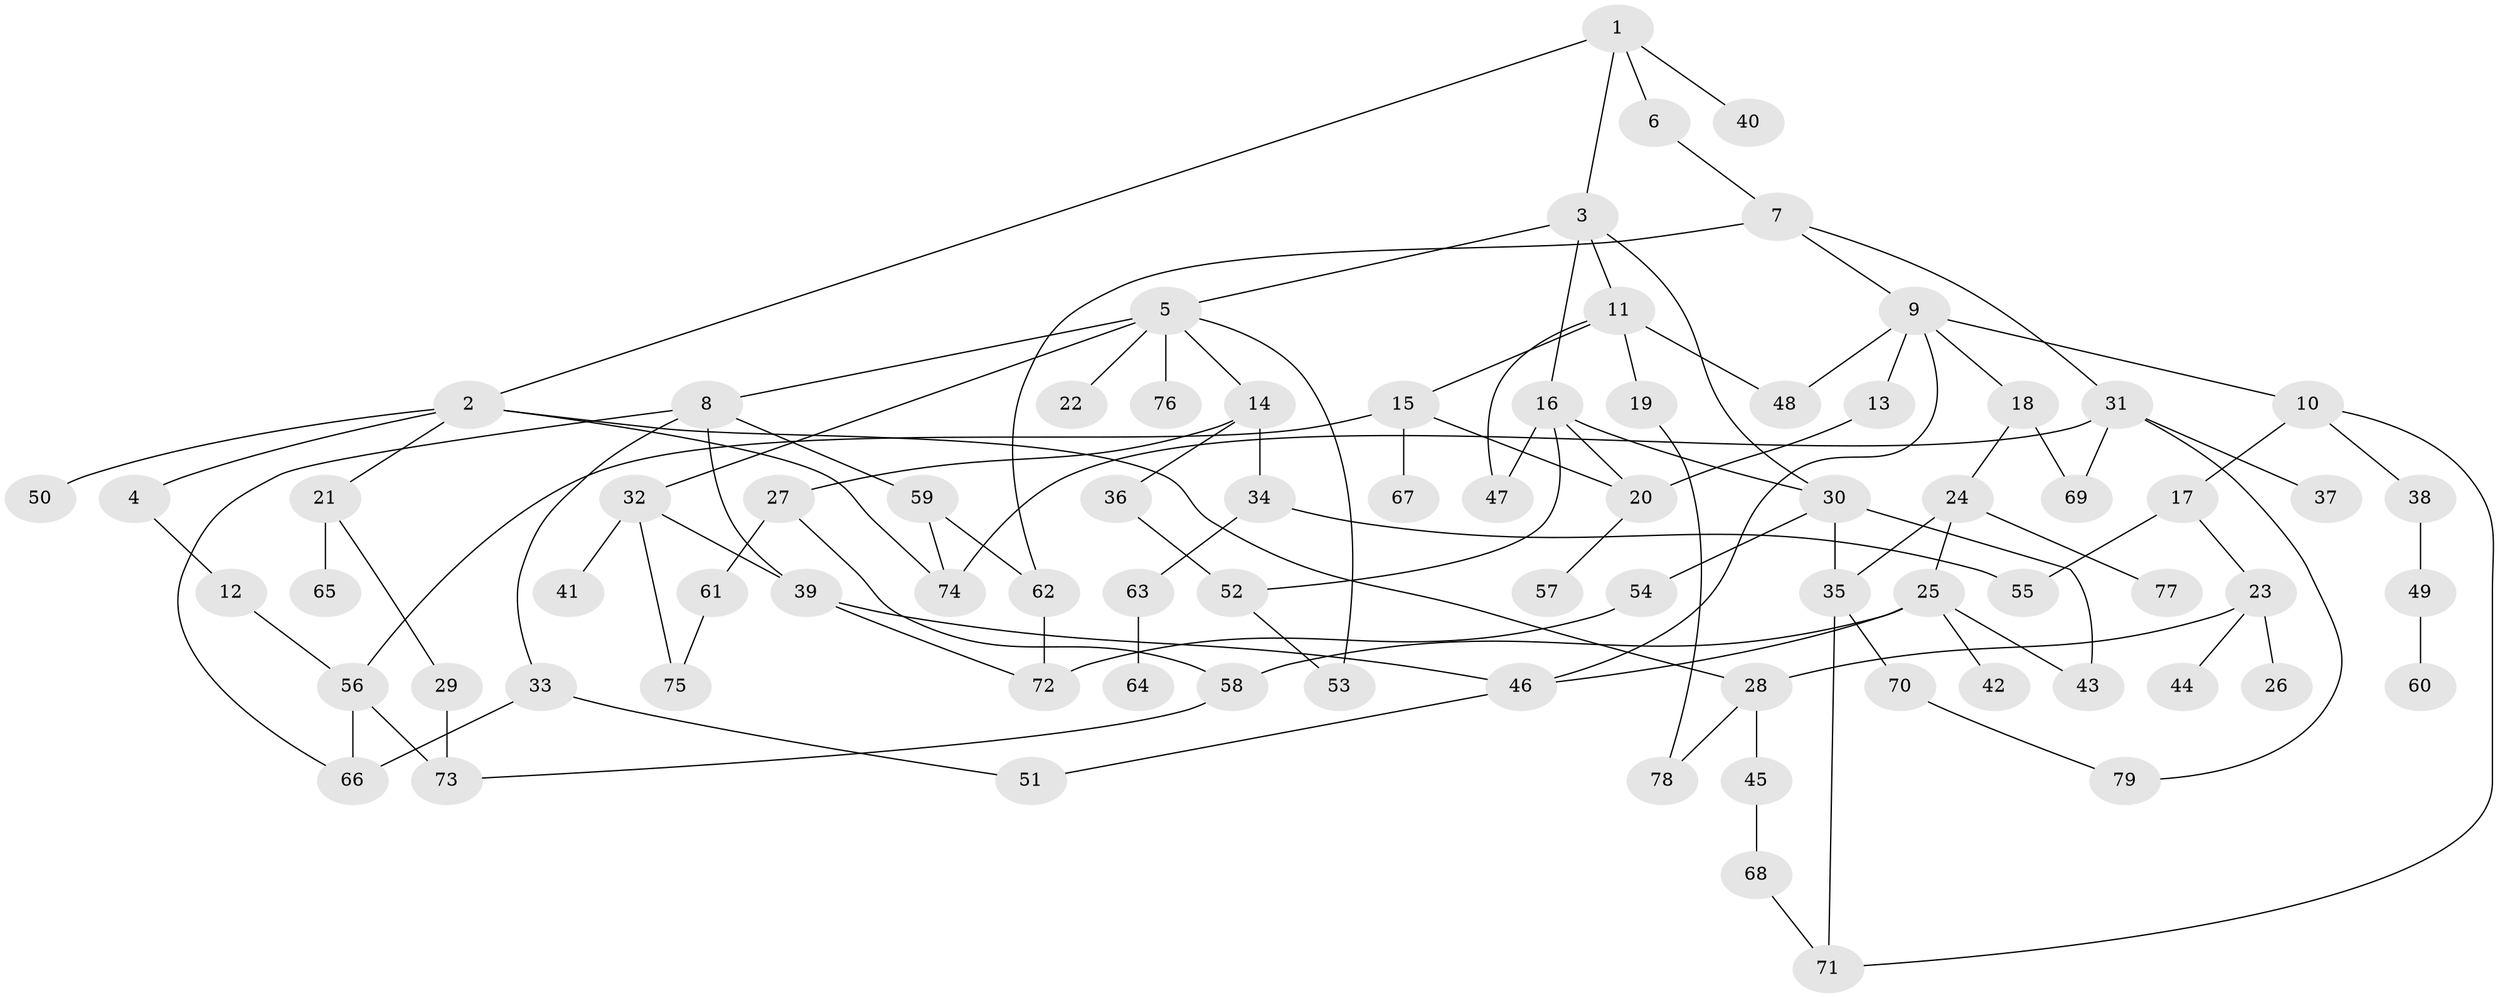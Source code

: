 // coarse degree distribution, {4: 0.1568627450980392, 8: 0.0196078431372549, 2: 0.23529411764705882, 9: 0.0196078431372549, 7: 0.058823529411764705, 5: 0.0784313725490196, 6: 0.0392156862745098, 3: 0.13725490196078433, 1: 0.2549019607843137}
// Generated by graph-tools (version 1.1) at 2025/51/02/27/25 19:51:36]
// undirected, 79 vertices, 110 edges
graph export_dot {
graph [start="1"]
  node [color=gray90,style=filled];
  1;
  2;
  3;
  4;
  5;
  6;
  7;
  8;
  9;
  10;
  11;
  12;
  13;
  14;
  15;
  16;
  17;
  18;
  19;
  20;
  21;
  22;
  23;
  24;
  25;
  26;
  27;
  28;
  29;
  30;
  31;
  32;
  33;
  34;
  35;
  36;
  37;
  38;
  39;
  40;
  41;
  42;
  43;
  44;
  45;
  46;
  47;
  48;
  49;
  50;
  51;
  52;
  53;
  54;
  55;
  56;
  57;
  58;
  59;
  60;
  61;
  62;
  63;
  64;
  65;
  66;
  67;
  68;
  69;
  70;
  71;
  72;
  73;
  74;
  75;
  76;
  77;
  78;
  79;
  1 -- 2;
  1 -- 3;
  1 -- 6;
  1 -- 40;
  2 -- 4;
  2 -- 21;
  2 -- 28;
  2 -- 50;
  2 -- 74;
  3 -- 5;
  3 -- 11;
  3 -- 16;
  3 -- 30;
  4 -- 12;
  5 -- 8;
  5 -- 14;
  5 -- 22;
  5 -- 32;
  5 -- 53;
  5 -- 76;
  6 -- 7;
  7 -- 9;
  7 -- 31;
  7 -- 62;
  8 -- 33;
  8 -- 39;
  8 -- 59;
  8 -- 66;
  9 -- 10;
  9 -- 13;
  9 -- 18;
  9 -- 48;
  9 -- 46;
  10 -- 17;
  10 -- 38;
  10 -- 71;
  11 -- 15;
  11 -- 19;
  11 -- 47;
  11 -- 48;
  12 -- 56;
  13 -- 20;
  14 -- 27;
  14 -- 34;
  14 -- 36;
  15 -- 67;
  15 -- 20;
  15 -- 56;
  16 -- 52;
  16 -- 20;
  16 -- 30;
  16 -- 47;
  17 -- 23;
  17 -- 55;
  18 -- 24;
  18 -- 69;
  19 -- 78;
  20 -- 57;
  21 -- 29;
  21 -- 65;
  23 -- 26;
  23 -- 44;
  23 -- 28;
  24 -- 25;
  24 -- 35;
  24 -- 77;
  25 -- 42;
  25 -- 43;
  25 -- 58;
  25 -- 46;
  27 -- 61;
  27 -- 58;
  28 -- 45;
  28 -- 78;
  29 -- 73;
  30 -- 54;
  30 -- 35;
  30 -- 43;
  31 -- 37;
  31 -- 79;
  31 -- 69;
  31 -- 74;
  32 -- 41;
  32 -- 75;
  32 -- 39;
  33 -- 51;
  33 -- 66;
  34 -- 63;
  34 -- 55;
  35 -- 70;
  35 -- 71;
  36 -- 52;
  38 -- 49;
  39 -- 46;
  39 -- 72;
  45 -- 68;
  46 -- 51;
  49 -- 60;
  52 -- 53;
  54 -- 72;
  56 -- 66;
  56 -- 73;
  58 -- 73;
  59 -- 62;
  59 -- 74;
  61 -- 75;
  62 -- 72;
  63 -- 64;
  68 -- 71;
  70 -- 79;
}
